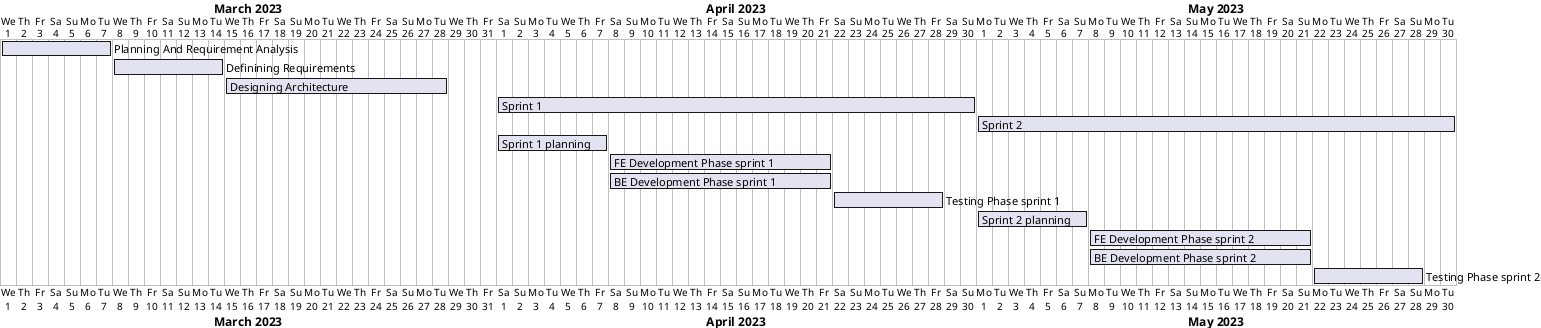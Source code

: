 @startgantt sprint timeline
[Planning And Requirement Analysis] lasts 7 days
[Definining Requirements] lasts 7 days
[Designing Architecture] lasts 14 days
[Sprint 1] lasts 30 days
[Sprint 2] lasts 30 days

[Sprint 1 planning] lasts 7 days
[FE Development Phase sprint 1] lasts 14 days 
[BE Development Phase sprint 1] lasts 14 days
[Testing Phase sprint 1] lasts 7 days

[Sprint 2 planning] lasts 7 days
[FE Development Phase sprint 2] lasts 14 days 
[BE Development Phase sprint 2] lasts 14 days
[Testing Phase sprint 2] lasts 7 days

Project starts 2023-03-01
[Planning And Requirement Analysis] starts 2023-03-01
[Definining Requirements] starts 2023-03-08
[Designing Architecture] starts 2023-03-15
[Sprint 1] starts 2023-04-01
[Sprint 2] starts 2023-05-01
[Sprint 1 planning] starts 2023-04-01
[FE Development Phase sprint 1] starts 2023-04-08 
[BE Development Phase sprint 1] starts 2023-04-08
[Testing Phase sprint 1] starts 2023-04-22

[Sprint 2 planning] starts 2023-05-01
[FE Development Phase sprint 2] starts 2023-05-08 
[BE Development Phase sprint 2] starts 2023-05-08
[Testing Phase sprint 2] starts 2023-05-22
@endgantt